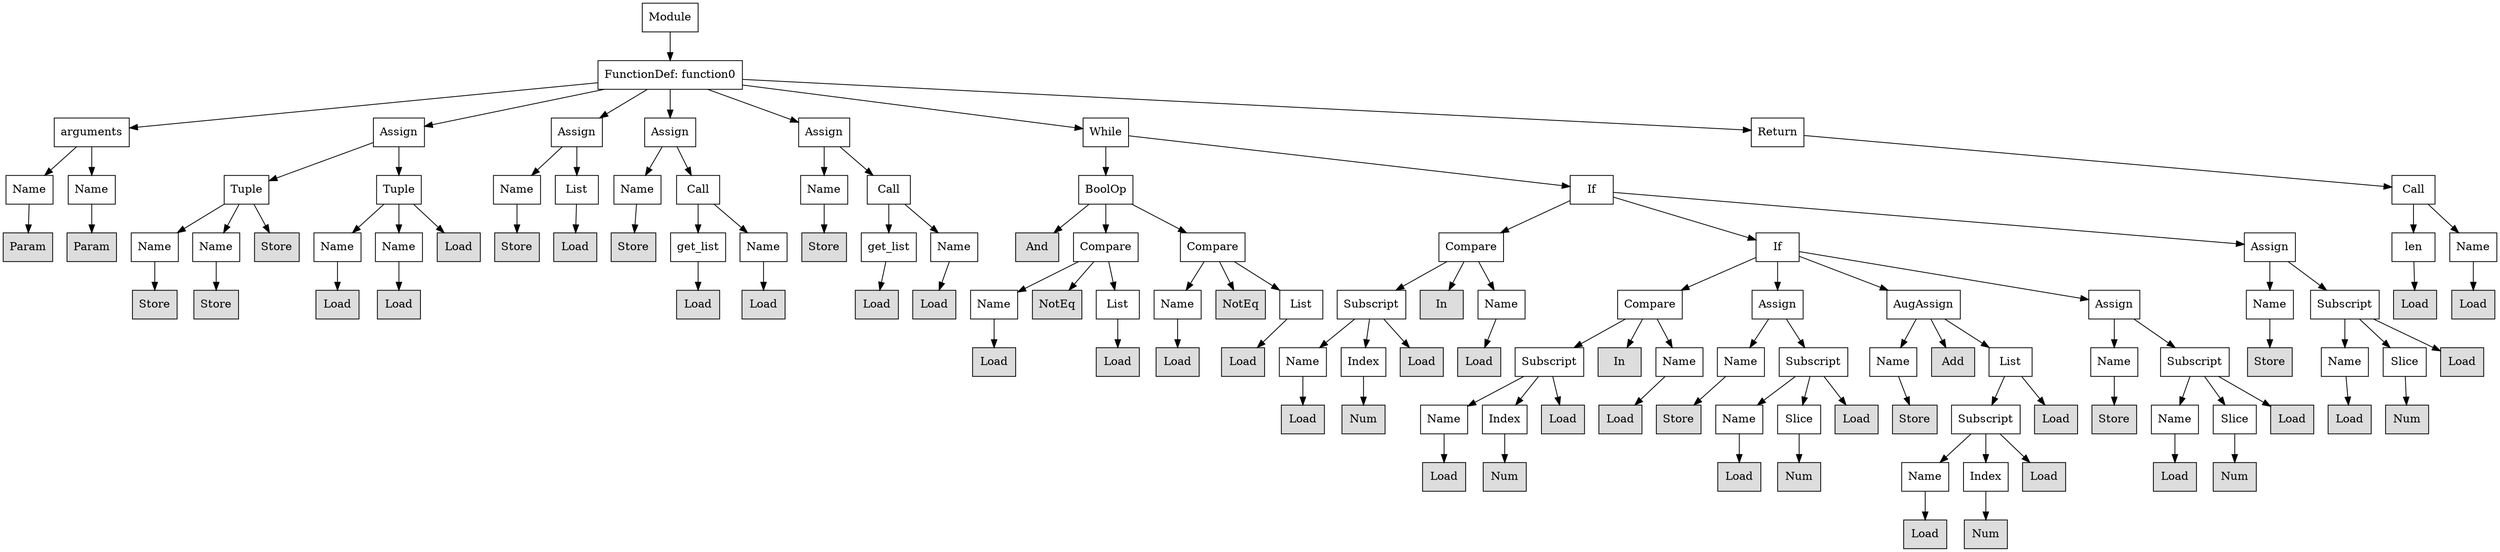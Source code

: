 digraph G {
n0 [shape=rect, label="Module"];
n1 [shape=rect, label="FunctionDef: function0"];
n2 [shape=rect, label="arguments"];
n3 [shape=rect, label="Assign"];
n4 [shape=rect, label="Assign"];
n5 [shape=rect, label="Assign"];
n6 [shape=rect, label="Assign"];
n7 [shape=rect, label="While"];
n8 [shape=rect, label="Return"];
n9 [shape=rect, label="Name"];
n10 [shape=rect, label="Name"];
n11 [shape=rect, label="Tuple"];
n12 [shape=rect, label="Tuple"];
n13 [shape=rect, label="Name"];
n14 [shape=rect, label="List"];
n15 [shape=rect, label="Name"];
n16 [shape=rect, label="Call"];
n17 [shape=rect, label="Name"];
n18 [shape=rect, label="Call"];
n19 [shape=rect, label="BoolOp"];
n20 [shape=rect, label="If"];
n21 [shape=rect, label="Call"];
n22 [shape=rect, label="Param" style="filled" fillcolor="#dddddd"];
n23 [shape=rect, label="Param" style="filled" fillcolor="#dddddd"];
n24 [shape=rect, label="Name"];
n25 [shape=rect, label="Name"];
n26 [shape=rect, label="Store" style="filled" fillcolor="#dddddd"];
n27 [shape=rect, label="Name"];
n28 [shape=rect, label="Name"];
n29 [shape=rect, label="Load" style="filled" fillcolor="#dddddd"];
n30 [shape=rect, label="Store" style="filled" fillcolor="#dddddd"];
n31 [shape=rect, label="Load" style="filled" fillcolor="#dddddd"];
n32 [shape=rect, label="Store" style="filled" fillcolor="#dddddd"];
n33 [shape=rect, label="get_list"];
n34 [shape=rect, label="Name"];
n35 [shape=rect, label="Store" style="filled" fillcolor="#dddddd"];
n36 [shape=rect, label="get_list"];
n37 [shape=rect, label="Name"];
n38 [shape=rect, label="And" style="filled" fillcolor="#dddddd"];
n39 [shape=rect, label="Compare"];
n40 [shape=rect, label="Compare"];
n41 [shape=rect, label="Compare"];
n42 [shape=rect, label="If"];
n43 [shape=rect, label="Assign"];
n44 [shape=rect, label="len"];
n45 [shape=rect, label="Name"];
n46 [shape=rect, label="Store" style="filled" fillcolor="#dddddd"];
n47 [shape=rect, label="Store" style="filled" fillcolor="#dddddd"];
n48 [shape=rect, label="Load" style="filled" fillcolor="#dddddd"];
n49 [shape=rect, label="Load" style="filled" fillcolor="#dddddd"];
n50 [shape=rect, label="Load" style="filled" fillcolor="#dddddd"];
n51 [shape=rect, label="Load" style="filled" fillcolor="#dddddd"];
n52 [shape=rect, label="Load" style="filled" fillcolor="#dddddd"];
n53 [shape=rect, label="Load" style="filled" fillcolor="#dddddd"];
n54 [shape=rect, label="Name"];
n55 [shape=rect, label="NotEq" style="filled" fillcolor="#dddddd"];
n56 [shape=rect, label="List"];
n57 [shape=rect, label="Name"];
n58 [shape=rect, label="NotEq" style="filled" fillcolor="#dddddd"];
n59 [shape=rect, label="List"];
n60 [shape=rect, label="Subscript"];
n61 [shape=rect, label="In" style="filled" fillcolor="#dddddd"];
n62 [shape=rect, label="Name"];
n63 [shape=rect, label="Compare"];
n64 [shape=rect, label="Assign"];
n65 [shape=rect, label="AugAssign"];
n66 [shape=rect, label="Assign"];
n67 [shape=rect, label="Name"];
n68 [shape=rect, label="Subscript"];
n69 [shape=rect, label="Load" style="filled" fillcolor="#dddddd"];
n70 [shape=rect, label="Load" style="filled" fillcolor="#dddddd"];
n71 [shape=rect, label="Load" style="filled" fillcolor="#dddddd"];
n72 [shape=rect, label="Load" style="filled" fillcolor="#dddddd"];
n73 [shape=rect, label="Load" style="filled" fillcolor="#dddddd"];
n74 [shape=rect, label="Load" style="filled" fillcolor="#dddddd"];
n75 [shape=rect, label="Name"];
n76 [shape=rect, label="Index"];
n77 [shape=rect, label="Load" style="filled" fillcolor="#dddddd"];
n78 [shape=rect, label="Load" style="filled" fillcolor="#dddddd"];
n79 [shape=rect, label="Subscript"];
n80 [shape=rect, label="In" style="filled" fillcolor="#dddddd"];
n81 [shape=rect, label="Name"];
n82 [shape=rect, label="Name"];
n83 [shape=rect, label="Subscript"];
n84 [shape=rect, label="Name"];
n85 [shape=rect, label="Add" style="filled" fillcolor="#dddddd"];
n86 [shape=rect, label="List"];
n87 [shape=rect, label="Name"];
n88 [shape=rect, label="Subscript"];
n89 [shape=rect, label="Store" style="filled" fillcolor="#dddddd"];
n90 [shape=rect, label="Name"];
n91 [shape=rect, label="Slice"];
n92 [shape=rect, label="Load" style="filled" fillcolor="#dddddd"];
n93 [shape=rect, label="Load" style="filled" fillcolor="#dddddd"];
n94 [shape=rect, label="Num" style="filled" fillcolor="#dddddd"];
n95 [shape=rect, label="Name"];
n96 [shape=rect, label="Index"];
n97 [shape=rect, label="Load" style="filled" fillcolor="#dddddd"];
n98 [shape=rect, label="Load" style="filled" fillcolor="#dddddd"];
n99 [shape=rect, label="Store" style="filled" fillcolor="#dddddd"];
n100 [shape=rect, label="Name"];
n101 [shape=rect, label="Slice"];
n102 [shape=rect, label="Load" style="filled" fillcolor="#dddddd"];
n103 [shape=rect, label="Store" style="filled" fillcolor="#dddddd"];
n104 [shape=rect, label="Subscript"];
n105 [shape=rect, label="Load" style="filled" fillcolor="#dddddd"];
n106 [shape=rect, label="Store" style="filled" fillcolor="#dddddd"];
n107 [shape=rect, label="Name"];
n108 [shape=rect, label="Slice"];
n109 [shape=rect, label="Load" style="filled" fillcolor="#dddddd"];
n110 [shape=rect, label="Load" style="filled" fillcolor="#dddddd"];
n111 [shape=rect, label="Num" style="filled" fillcolor="#dddddd"];
n112 [shape=rect, label="Load" style="filled" fillcolor="#dddddd"];
n113 [shape=rect, label="Num" style="filled" fillcolor="#dddddd"];
n114 [shape=rect, label="Load" style="filled" fillcolor="#dddddd"];
n115 [shape=rect, label="Num" style="filled" fillcolor="#dddddd"];
n116 [shape=rect, label="Name"];
n117 [shape=rect, label="Index"];
n118 [shape=rect, label="Load" style="filled" fillcolor="#dddddd"];
n119 [shape=rect, label="Load" style="filled" fillcolor="#dddddd"];
n120 [shape=rect, label="Num" style="filled" fillcolor="#dddddd"];
n121 [shape=rect, label="Load" style="filled" fillcolor="#dddddd"];
n122 [shape=rect, label="Num" style="filled" fillcolor="#dddddd"];
n0 -> n1;
n1 -> n2;
n1 -> n3;
n1 -> n4;
n1 -> n5;
n1 -> n6;
n1 -> n7;
n1 -> n8;
n2 -> n9;
n2 -> n10;
n3 -> n11;
n3 -> n12;
n4 -> n13;
n4 -> n14;
n5 -> n15;
n5 -> n16;
n6 -> n17;
n6 -> n18;
n7 -> n19;
n7 -> n20;
n8 -> n21;
n9 -> n22;
n10 -> n23;
n11 -> n24;
n11 -> n25;
n11 -> n26;
n12 -> n27;
n12 -> n28;
n12 -> n29;
n13 -> n30;
n14 -> n31;
n15 -> n32;
n16 -> n33;
n16 -> n34;
n17 -> n35;
n18 -> n36;
n18 -> n37;
n19 -> n38;
n19 -> n39;
n19 -> n40;
n20 -> n41;
n20 -> n42;
n20 -> n43;
n21 -> n44;
n21 -> n45;
n24 -> n46;
n25 -> n47;
n27 -> n48;
n28 -> n49;
n33 -> n50;
n34 -> n51;
n36 -> n52;
n37 -> n53;
n39 -> n54;
n39 -> n55;
n39 -> n56;
n40 -> n57;
n40 -> n58;
n40 -> n59;
n41 -> n60;
n41 -> n61;
n41 -> n62;
n42 -> n63;
n42 -> n64;
n42 -> n65;
n42 -> n66;
n43 -> n67;
n43 -> n68;
n44 -> n69;
n45 -> n70;
n54 -> n71;
n56 -> n72;
n57 -> n73;
n59 -> n74;
n60 -> n75;
n60 -> n76;
n60 -> n77;
n62 -> n78;
n63 -> n79;
n63 -> n80;
n63 -> n81;
n64 -> n82;
n64 -> n83;
n65 -> n84;
n65 -> n85;
n65 -> n86;
n66 -> n87;
n66 -> n88;
n67 -> n89;
n68 -> n90;
n68 -> n91;
n68 -> n92;
n75 -> n93;
n76 -> n94;
n79 -> n95;
n79 -> n96;
n79 -> n97;
n81 -> n98;
n82 -> n99;
n83 -> n100;
n83 -> n101;
n83 -> n102;
n84 -> n103;
n86 -> n104;
n86 -> n105;
n87 -> n106;
n88 -> n107;
n88 -> n108;
n88 -> n109;
n90 -> n110;
n91 -> n111;
n95 -> n112;
n96 -> n113;
n100 -> n114;
n101 -> n115;
n104 -> n116;
n104 -> n117;
n104 -> n118;
n107 -> n119;
n108 -> n120;
n116 -> n121;
n117 -> n122;
}
